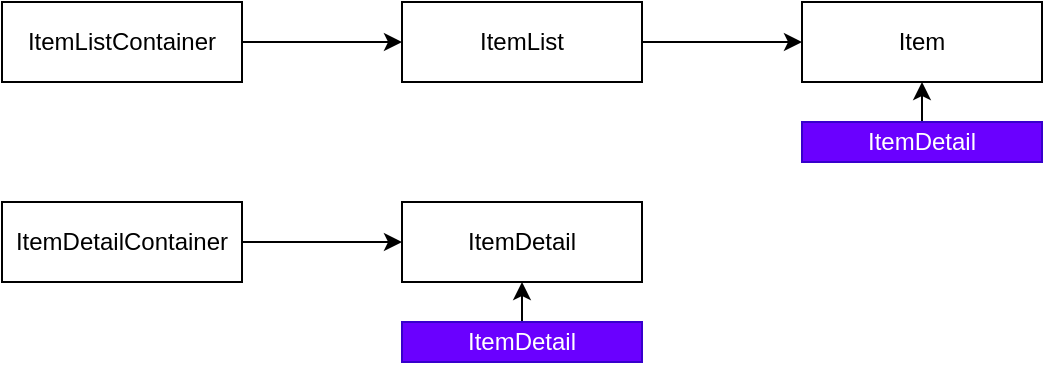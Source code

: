 <mxfile>
    <diagram id="06rSXyCRsJRVU2V2G-m_" name="Page-1">
        <mxGraphModel dx="791" dy="416" grid="1" gridSize="10" guides="1" tooltips="1" connect="1" arrows="1" fold="1" page="1" pageScale="1" pageWidth="827" pageHeight="1169" math="0" shadow="0">
            <root>
                <mxCell id="0"/>
                <mxCell id="1" parent="0"/>
                <mxCell id="5" value="" style="edgeStyle=none;html=1;" parent="1" source="3" target="4" edge="1">
                    <mxGeometry relative="1" as="geometry"/>
                </mxCell>
                <mxCell id="3" value="ItemListContainer" style="rounded=0;whiteSpace=wrap;html=1;" parent="1" vertex="1">
                    <mxGeometry x="40" y="100" width="120" height="40" as="geometry"/>
                </mxCell>
                <mxCell id="7" value="" style="edgeStyle=none;html=1;" parent="1" source="4" target="6" edge="1">
                    <mxGeometry relative="1" as="geometry"/>
                </mxCell>
                <mxCell id="4" value="ItemList" style="rounded=0;whiteSpace=wrap;html=1;" parent="1" vertex="1">
                    <mxGeometry x="240" y="100" width="120" height="40" as="geometry"/>
                </mxCell>
                <mxCell id="6" value="Item" style="rounded=0;whiteSpace=wrap;html=1;" parent="1" vertex="1">
                    <mxGeometry x="440" y="100" width="120" height="40" as="geometry"/>
                </mxCell>
                <mxCell id="8" value="" style="edgeStyle=none;html=1;" parent="1" source="9" target="10" edge="1">
                    <mxGeometry relative="1" as="geometry"/>
                </mxCell>
                <mxCell id="9" value="ItemDetailContainer" style="rounded=0;whiteSpace=wrap;html=1;" parent="1" vertex="1">
                    <mxGeometry x="40" y="200" width="120" height="40" as="geometry"/>
                </mxCell>
                <mxCell id="10" value="ItemDetail" style="rounded=0;whiteSpace=wrap;html=1;" parent="1" vertex="1">
                    <mxGeometry x="240" y="200" width="120" height="40" as="geometry"/>
                </mxCell>
                <mxCell id="13" value="" style="edgeStyle=none;html=1;" edge="1" parent="1" source="12" target="10">
                    <mxGeometry relative="1" as="geometry"/>
                </mxCell>
                <mxCell id="12" value="ItemDetail" style="rounded=0;whiteSpace=wrap;html=1;fillColor=#6a00ff;strokeColor=#3700CC;fontColor=#ffffff;" vertex="1" parent="1">
                    <mxGeometry x="240" y="260" width="120" height="20" as="geometry"/>
                </mxCell>
                <mxCell id="15" style="edgeStyle=none;html=1;" edge="1" parent="1" source="14" target="6">
                    <mxGeometry relative="1" as="geometry"/>
                </mxCell>
                <mxCell id="14" value="ItemDetail" style="rounded=0;whiteSpace=wrap;html=1;fillColor=#6a00ff;strokeColor=#3700CC;fontColor=#ffffff;" vertex="1" parent="1">
                    <mxGeometry x="440" y="160" width="120" height="20" as="geometry"/>
                </mxCell>
            </root>
        </mxGraphModel>
    </diagram>
</mxfile>